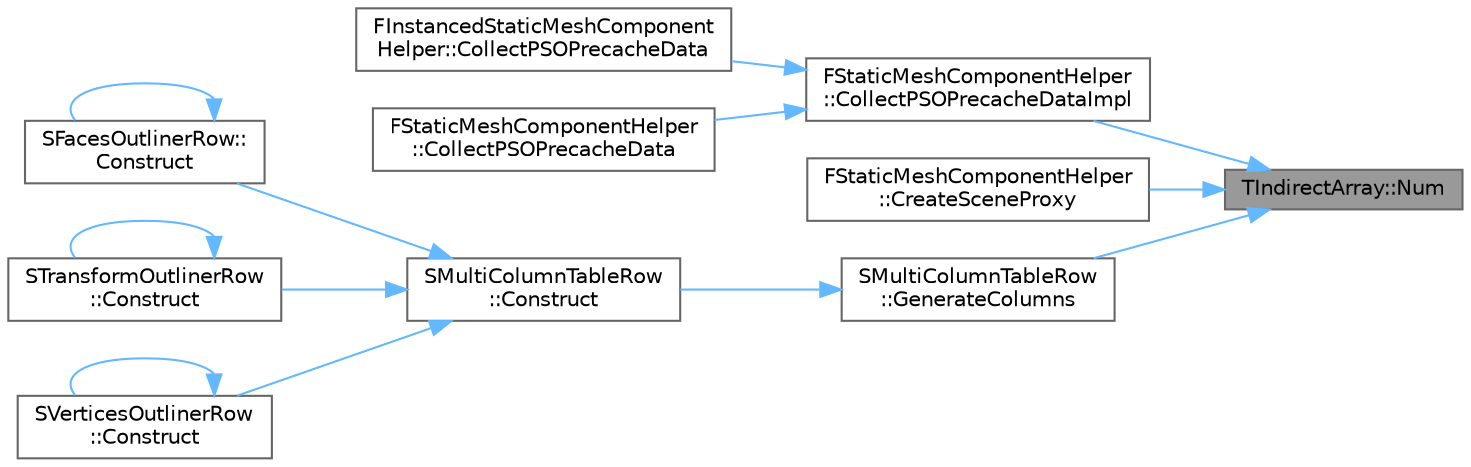 digraph "TIndirectArray::Num"
{
 // INTERACTIVE_SVG=YES
 // LATEX_PDF_SIZE
  bgcolor="transparent";
  edge [fontname=Helvetica,fontsize=10,labelfontname=Helvetica,labelfontsize=10];
  node [fontname=Helvetica,fontsize=10,shape=box,height=0.2,width=0.4];
  rankdir="RL";
  Node1 [id="Node000001",label="TIndirectArray::Num",height=0.2,width=0.4,color="gray40", fillcolor="grey60", style="filled", fontcolor="black",tooltip="Gets number of elements in array."];
  Node1 -> Node2 [id="edge1_Node000001_Node000002",dir="back",color="steelblue1",style="solid",tooltip=" "];
  Node2 [id="Node000002",label="FStaticMeshComponentHelper\l::CollectPSOPrecacheDataImpl",height=0.2,width=0.4,color="grey40", fillcolor="white", style="filled",URL="$dd/d61/classFStaticMeshComponentHelper.html#aa2c3ec9d0b0a93a19de2d314c67f9e07",tooltip=" "];
  Node2 -> Node3 [id="edge2_Node000002_Node000003",dir="back",color="steelblue1",style="solid",tooltip=" "];
  Node3 [id="Node000003",label="FInstancedStaticMeshComponent\lHelper::CollectPSOPrecacheData",height=0.2,width=0.4,color="grey40", fillcolor="white", style="filled",URL="$df/d11/classFInstancedStaticMeshComponentHelper.html#aca1997d72d513449718e1588097190de",tooltip=" "];
  Node2 -> Node4 [id="edge3_Node000002_Node000004",dir="back",color="steelblue1",style="solid",tooltip=" "];
  Node4 [id="Node000004",label="FStaticMeshComponentHelper\l::CollectPSOPrecacheData",height=0.2,width=0.4,color="grey40", fillcolor="white", style="filled",URL="$dd/d61/classFStaticMeshComponentHelper.html#a82872487b143f62f9b6841aacf73a2dc",tooltip=" "];
  Node1 -> Node5 [id="edge4_Node000001_Node000005",dir="back",color="steelblue1",style="solid",tooltip=" "];
  Node5 [id="Node000005",label="FStaticMeshComponentHelper\l::CreateSceneProxy",height=0.2,width=0.4,color="grey40", fillcolor="white", style="filled",URL="$dd/d61/classFStaticMeshComponentHelper.html#a4c4c96f4aa5b7e11d72da3df4ae81e43",tooltip=" "];
  Node1 -> Node6 [id="edge5_Node000001_Node000006",dir="back",color="steelblue1",style="solid",tooltip=" "];
  Node6 [id="Node000006",label="SMultiColumnTableRow\l::GenerateColumns",height=0.2,width=0.4,color="grey40", fillcolor="white", style="filled",URL="$d9/dd3/classSMultiColumnTableRow.html#a0f96a9668b078062d5ccca6bb50dd83e",tooltip=" "];
  Node6 -> Node7 [id="edge6_Node000006_Node000007",dir="back",color="steelblue1",style="solid",tooltip=" "];
  Node7 [id="Node000007",label="SMultiColumnTableRow\l::Construct",height=0.2,width=0.4,color="grey40", fillcolor="white", style="filled",URL="$d9/dd3/classSMultiColumnTableRow.html#a02243e1dfa8389d8210e61ffc0a0e606",tooltip=" "];
  Node7 -> Node8 [id="edge7_Node000007_Node000008",dir="back",color="steelblue1",style="solid",tooltip=" "];
  Node8 [id="Node000008",label="SFacesOutlinerRow::\lConstruct",height=0.2,width=0.4,color="grey40", fillcolor="white", style="filled",URL="$dc/dfc/classSFacesOutlinerRow.html#a2fa97069f636abff5f8ed28599d0ea32",tooltip=" "];
  Node8 -> Node8 [id="edge8_Node000008_Node000008",dir="back",color="steelblue1",style="solid",tooltip=" "];
  Node7 -> Node9 [id="edge9_Node000007_Node000009",dir="back",color="steelblue1",style="solid",tooltip=" "];
  Node9 [id="Node000009",label="STransformOutlinerRow\l::Construct",height=0.2,width=0.4,color="grey40", fillcolor="white", style="filled",URL="$df/d2d/classSTransformOutlinerRow.html#a9f4f02c13519a240f92f613650d26df1",tooltip=" "];
  Node9 -> Node9 [id="edge10_Node000009_Node000009",dir="back",color="steelblue1",style="solid",tooltip=" "];
  Node7 -> Node10 [id="edge11_Node000007_Node000010",dir="back",color="steelblue1",style="solid",tooltip=" "];
  Node10 [id="Node000010",label="SVerticesOutlinerRow\l::Construct",height=0.2,width=0.4,color="grey40", fillcolor="white", style="filled",URL="$de/dba/classSVerticesOutlinerRow.html#a27e257a567947bdbbf75353f4a1ff948",tooltip=" "];
  Node10 -> Node10 [id="edge12_Node000010_Node000010",dir="back",color="steelblue1",style="solid",tooltip=" "];
}

